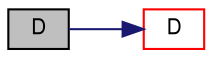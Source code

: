 digraph "D"
{
  bgcolor="transparent";
  edge [fontname="FreeSans",fontsize="10",labelfontname="FreeSans",labelfontsize="10"];
  node [fontname="FreeSans",fontsize="10",shape=record];
  rankdir="LR";
  Node145 [label="D",height=0.2,width=0.4,color="black", fillcolor="grey75", style="filled", fontcolor="black"];
  Node145 -> Node146 [color="midnightblue",fontsize="10",style="solid",fontname="FreeSans"];
  Node146 [label="D",height=0.2,width=0.4,color="red",URL="$a29942.html#a2e708bd90b5d9eb44d555510967a8f81",tooltip="Vapour diffussivity [m2/s]. "];
}
